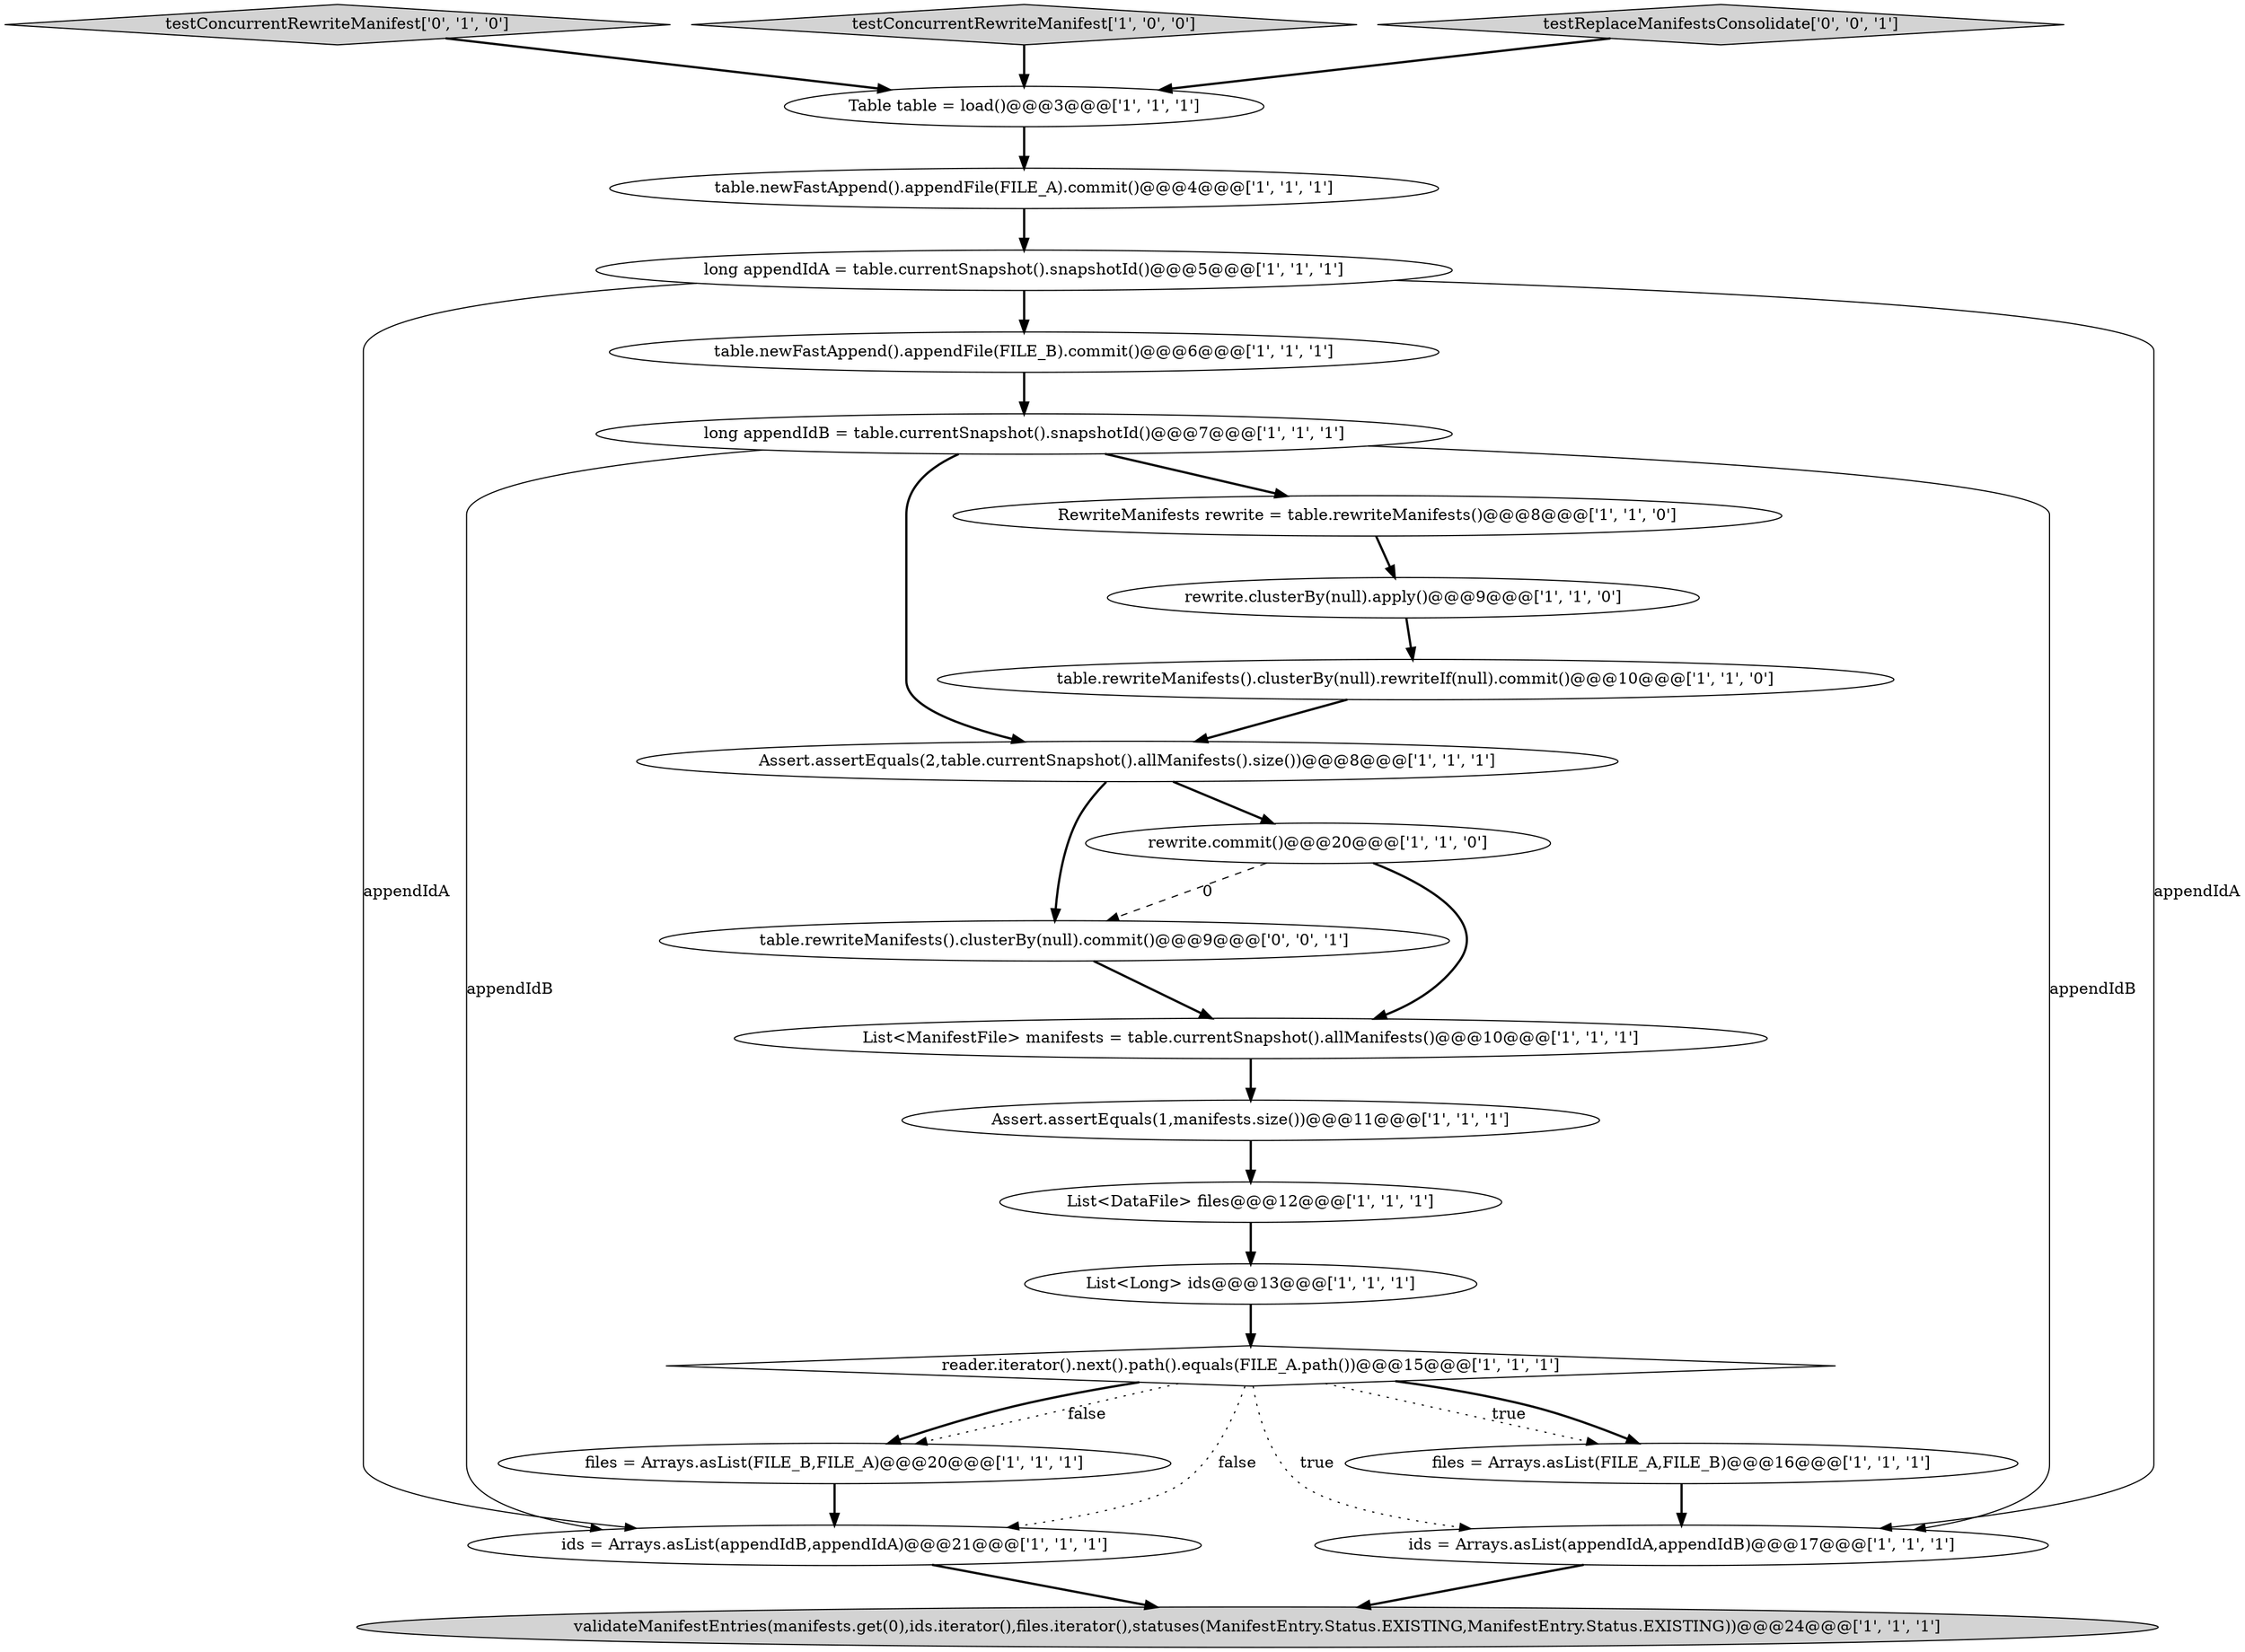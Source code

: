 digraph {
15 [style = filled, label = "validateManifestEntries(manifests.get(0),ids.iterator(),files.iterator(),statuses(ManifestEntry.Status.EXISTING,ManifestEntry.Status.EXISTING))@@@24@@@['1', '1', '1']", fillcolor = lightgray, shape = ellipse image = "AAA0AAABBB1BBB"];
0 [style = filled, label = "List<ManifestFile> manifests = table.currentSnapshot().allManifests()@@@10@@@['1', '1', '1']", fillcolor = white, shape = ellipse image = "AAA0AAABBB1BBB"];
16 [style = filled, label = "RewriteManifests rewrite = table.rewriteManifests()@@@8@@@['1', '1', '0']", fillcolor = white, shape = ellipse image = "AAA0AAABBB1BBB"];
18 [style = filled, label = "long appendIdA = table.currentSnapshot().snapshotId()@@@5@@@['1', '1', '1']", fillcolor = white, shape = ellipse image = "AAA0AAABBB1BBB"];
7 [style = filled, label = "Assert.assertEquals(1,manifests.size())@@@11@@@['1', '1', '1']", fillcolor = white, shape = ellipse image = "AAA0AAABBB1BBB"];
1 [style = filled, label = "ids = Arrays.asList(appendIdB,appendIdA)@@@21@@@['1', '1', '1']", fillcolor = white, shape = ellipse image = "AAA0AAABBB1BBB"];
21 [style = filled, label = "testConcurrentRewriteManifest['0', '1', '0']", fillcolor = lightgray, shape = diamond image = "AAA0AAABBB2BBB"];
9 [style = filled, label = "Table table = load()@@@3@@@['1', '1', '1']", fillcolor = white, shape = ellipse image = "AAA0AAABBB1BBB"];
17 [style = filled, label = "Assert.assertEquals(2,table.currentSnapshot().allManifests().size())@@@8@@@['1', '1', '1']", fillcolor = white, shape = ellipse image = "AAA0AAABBB1BBB"];
5 [style = filled, label = "rewrite.commit()@@@20@@@['1', '1', '0']", fillcolor = white, shape = ellipse image = "AAA0AAABBB1BBB"];
4 [style = filled, label = "files = Arrays.asList(FILE_A,FILE_B)@@@16@@@['1', '1', '1']", fillcolor = white, shape = ellipse image = "AAA0AAABBB1BBB"];
20 [style = filled, label = "long appendIdB = table.currentSnapshot().snapshotId()@@@7@@@['1', '1', '1']", fillcolor = white, shape = ellipse image = "AAA0AAABBB1BBB"];
14 [style = filled, label = "files = Arrays.asList(FILE_B,FILE_A)@@@20@@@['1', '1', '1']", fillcolor = white, shape = ellipse image = "AAA0AAABBB1BBB"];
11 [style = filled, label = "testConcurrentRewriteManifest['1', '0', '0']", fillcolor = lightgray, shape = diamond image = "AAA0AAABBB1BBB"];
10 [style = filled, label = "reader.iterator().next().path().equals(FILE_A.path())@@@15@@@['1', '1', '1']", fillcolor = white, shape = diamond image = "AAA0AAABBB1BBB"];
13 [style = filled, label = "List<DataFile> files@@@12@@@['1', '1', '1']", fillcolor = white, shape = ellipse image = "AAA0AAABBB1BBB"];
3 [style = filled, label = "table.rewriteManifests().clusterBy(null).rewriteIf(null).commit()@@@10@@@['1', '1', '0']", fillcolor = white, shape = ellipse image = "AAA0AAABBB1BBB"];
2 [style = filled, label = "ids = Arrays.asList(appendIdA,appendIdB)@@@17@@@['1', '1', '1']", fillcolor = white, shape = ellipse image = "AAA0AAABBB1BBB"];
19 [style = filled, label = "rewrite.clusterBy(null).apply()@@@9@@@['1', '1', '0']", fillcolor = white, shape = ellipse image = "AAA0AAABBB1BBB"];
6 [style = filled, label = "List<Long> ids@@@13@@@['1', '1', '1']", fillcolor = white, shape = ellipse image = "AAA0AAABBB1BBB"];
23 [style = filled, label = "table.rewriteManifests().clusterBy(null).commit()@@@9@@@['0', '0', '1']", fillcolor = white, shape = ellipse image = "AAA0AAABBB3BBB"];
8 [style = filled, label = "table.newFastAppend().appendFile(FILE_B).commit()@@@6@@@['1', '1', '1']", fillcolor = white, shape = ellipse image = "AAA0AAABBB1BBB"];
22 [style = filled, label = "testReplaceManifestsConsolidate['0', '0', '1']", fillcolor = lightgray, shape = diamond image = "AAA0AAABBB3BBB"];
12 [style = filled, label = "table.newFastAppend().appendFile(FILE_A).commit()@@@4@@@['1', '1', '1']", fillcolor = white, shape = ellipse image = "AAA0AAABBB1BBB"];
19->3 [style = bold, label=""];
10->2 [style = dotted, label="true"];
20->1 [style = solid, label="appendIdB"];
20->16 [style = bold, label=""];
0->7 [style = bold, label=""];
16->19 [style = bold, label=""];
13->6 [style = bold, label=""];
18->1 [style = solid, label="appendIdA"];
11->9 [style = bold, label=""];
18->2 [style = solid, label="appendIdA"];
22->9 [style = bold, label=""];
23->0 [style = bold, label=""];
4->2 [style = bold, label=""];
14->1 [style = bold, label=""];
6->10 [style = bold, label=""];
7->13 [style = bold, label=""];
20->2 [style = solid, label="appendIdB"];
3->17 [style = bold, label=""];
5->0 [style = bold, label=""];
10->4 [style = dotted, label="true"];
10->4 [style = bold, label=""];
5->23 [style = dashed, label="0"];
12->18 [style = bold, label=""];
1->15 [style = bold, label=""];
17->23 [style = bold, label=""];
10->1 [style = dotted, label="false"];
20->17 [style = bold, label=""];
10->14 [style = dotted, label="false"];
21->9 [style = bold, label=""];
18->8 [style = bold, label=""];
8->20 [style = bold, label=""];
17->5 [style = bold, label=""];
10->14 [style = bold, label=""];
2->15 [style = bold, label=""];
9->12 [style = bold, label=""];
}
